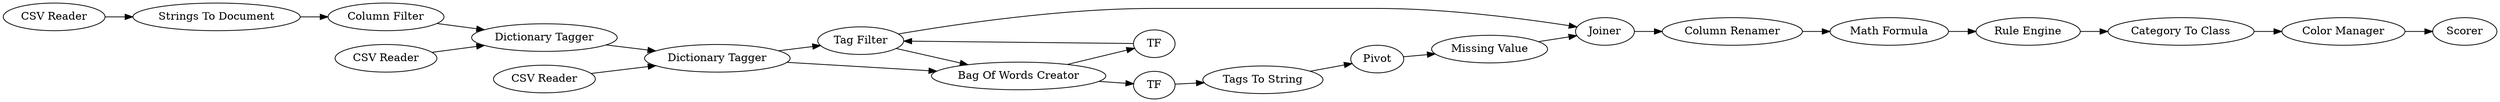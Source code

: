 digraph {
	275 [label="Category To Class"]
	276 [label="Color Manager"]
	302 [label=Pivot]
	308 [label="Math Formula"]
	309 [label="Rule Engine"]
	300 [label=TF]
	304 [label=GroupBy]
	305 [label="Bag Of Words Creator"]
	297 [label="Tags To String"]
	303 [label=TF]
	304 [label="Tag Filter"]
	305 [label="Bag Of Words Creator"]
	313 [label="Missing Value"]
	6 [label="Column Filter"]
	7 [label="Strings To Document"]
	315 [label="Dictionary Tagger"]
	316 [label="Dictionary Tagger"]
	317 [label=Scorer]
	318 [label=Joiner]
	319 [label="CSV Reader"]
	320 [label="CSV Reader"]
	321 [label="CSV Reader"]
	322 [label="Column Renamer"]
	300 -> 304
	305 -> 300
	303 -> 297
	304 -> 305
	305 -> 303
	7 -> 6
	275 -> 276
	276 -> 317
	302 -> 313
	308 -> 309
	309 -> 275
	304 -> 318
	297 -> 302
	313 -> 318
	6 -> 315
	315 -> 316
	316 -> 304
	316 -> 305
	318 -> 322
	319 -> 316
	320 -> 7
	321 -> 315
	322 -> 308
	rankdir=LR
}
